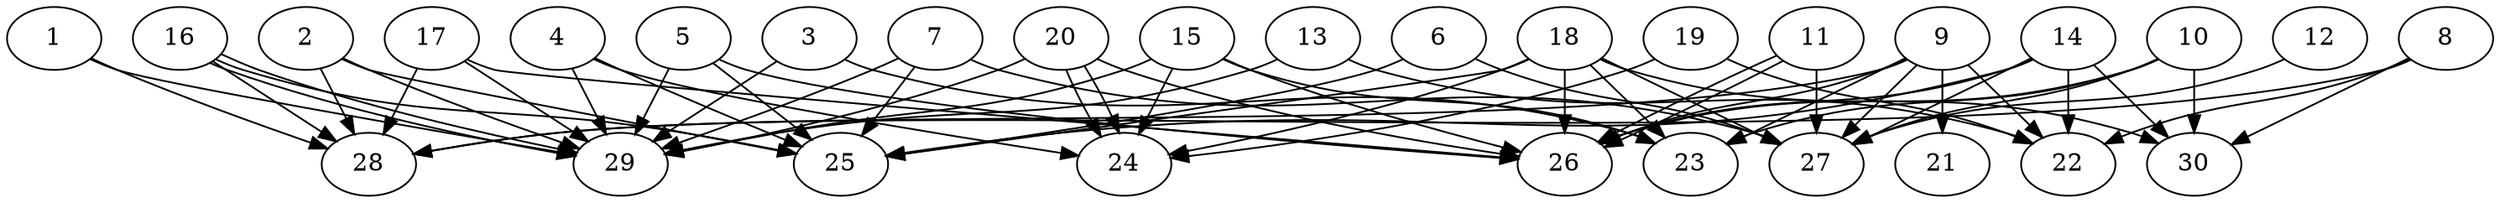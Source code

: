 // DAG automatically generated by daggen at Thu Oct  3 14:04:19 2019
// ./daggen --dot -n 30 --ccr 0.5 --fat 0.9 --regular 0.9 --density 0.6 --mindata 5242880 --maxdata 52428800 
digraph G {
  1 [size="49424384", alpha="0.00", expect_size="24712192"] 
  1 -> 28 [size ="24712192"]
  1 -> 29 [size ="24712192"]
  2 [size="40200192", alpha="0.10", expect_size="20100096"] 
  2 -> 25 [size ="20100096"]
  2 -> 28 [size ="20100096"]
  2 -> 29 [size ="20100096"]
  3 [size="42622976", alpha="0.05", expect_size="21311488"] 
  3 -> 23 [size ="21311488"]
  3 -> 29 [size ="21311488"]
  4 [size="53823488", alpha="0.18", expect_size="26911744"] 
  4 -> 24 [size ="26911744"]
  4 -> 25 [size ="26911744"]
  4 -> 29 [size ="26911744"]
  5 [size="53686272", alpha="0.14", expect_size="26843136"] 
  5 -> 25 [size ="26843136"]
  5 -> 26 [size ="26843136"]
  5 -> 29 [size ="26843136"]
  6 [size="61194240", alpha="0.02", expect_size="30597120"] 
  6 -> 25 [size ="30597120"]
  6 -> 27 [size ="30597120"]
  7 [size="98007040", alpha="0.05", expect_size="49003520"] 
  7 -> 25 [size ="49003520"]
  7 -> 27 [size ="49003520"]
  7 -> 29 [size ="49003520"]
  8 [size="37607424", alpha="0.07", expect_size="18803712"] 
  8 -> 22 [size ="18803712"]
  8 -> 28 [size ="18803712"]
  8 -> 30 [size ="18803712"]
  9 [size="20463616", alpha="0.02", expect_size="10231808"] 
  9 -> 21 [size ="10231808"]
  9 -> 22 [size ="10231808"]
  9 -> 23 [size ="10231808"]
  9 -> 26 [size ="10231808"]
  9 -> 27 [size ="10231808"]
  9 -> 28 [size ="10231808"]
  10 [size="39663616", alpha="0.09", expect_size="19831808"] 
  10 -> 23 [size ="19831808"]
  10 -> 26 [size ="19831808"]
  10 -> 27 [size ="19831808"]
  10 -> 30 [size ="19831808"]
  11 [size="50044928", alpha="0.15", expect_size="25022464"] 
  11 -> 26 [size ="25022464"]
  11 -> 26 [size ="25022464"]
  11 -> 27 [size ="25022464"]
  12 [size="50477056", alpha="0.12", expect_size="25238528"] 
  12 -> 27 [size ="25238528"]
  13 [size="96002048", alpha="0.13", expect_size="48001024"] 
  13 -> 22 [size ="48001024"]
  13 -> 29 [size ="48001024"]
  14 [size="24377344", alpha="0.19", expect_size="12188672"] 
  14 -> 22 [size ="12188672"]
  14 -> 25 [size ="12188672"]
  14 -> 26 [size ="12188672"]
  14 -> 27 [size ="12188672"]
  14 -> 30 [size ="12188672"]
  15 [size="13189120", alpha="0.11", expect_size="6594560"] 
  15 -> 23 [size ="6594560"]
  15 -> 24 [size ="6594560"]
  15 -> 26 [size ="6594560"]
  15 -> 29 [size ="6594560"]
  16 [size="79904768", alpha="0.19", expect_size="39952384"] 
  16 -> 25 [size ="39952384"]
  16 -> 28 [size ="39952384"]
  16 -> 29 [size ="39952384"]
  16 -> 29 [size ="39952384"]
  17 [size="88285184", alpha="0.18", expect_size="44142592"] 
  17 -> 26 [size ="44142592"]
  17 -> 28 [size ="44142592"]
  17 -> 29 [size ="44142592"]
  18 [size="16627712", alpha="0.16", expect_size="8313856"] 
  18 -> 23 [size ="8313856"]
  18 -> 24 [size ="8313856"]
  18 -> 25 [size ="8313856"]
  18 -> 26 [size ="8313856"]
  18 -> 27 [size ="8313856"]
  18 -> 30 [size ="8313856"]
  19 [size="47869952", alpha="0.09", expect_size="23934976"] 
  19 -> 22 [size ="23934976"]
  19 -> 24 [size ="23934976"]
  20 [size="55730176", alpha="0.19", expect_size="27865088"] 
  20 -> 24 [size ="27865088"]
  20 -> 24 [size ="27865088"]
  20 -> 26 [size ="27865088"]
  20 -> 29 [size ="27865088"]
  21 [size="96382976", alpha="0.18", expect_size="48191488"] 
  22 [size="71329792", alpha="0.04", expect_size="35664896"] 
  23 [size="34234368", alpha="0.16", expect_size="17117184"] 
  24 [size="96303104", alpha="0.17", expect_size="48151552"] 
  25 [size="90525696", alpha="0.07", expect_size="45262848"] 
  26 [size="49205248", alpha="0.08", expect_size="24602624"] 
  27 [size="46422016", alpha="0.08", expect_size="23211008"] 
  28 [size="37316608", alpha="0.13", expect_size="18658304"] 
  29 [size="20496384", alpha="0.01", expect_size="10248192"] 
  30 [size="62042112", alpha="0.15", expect_size="31021056"] 
}
